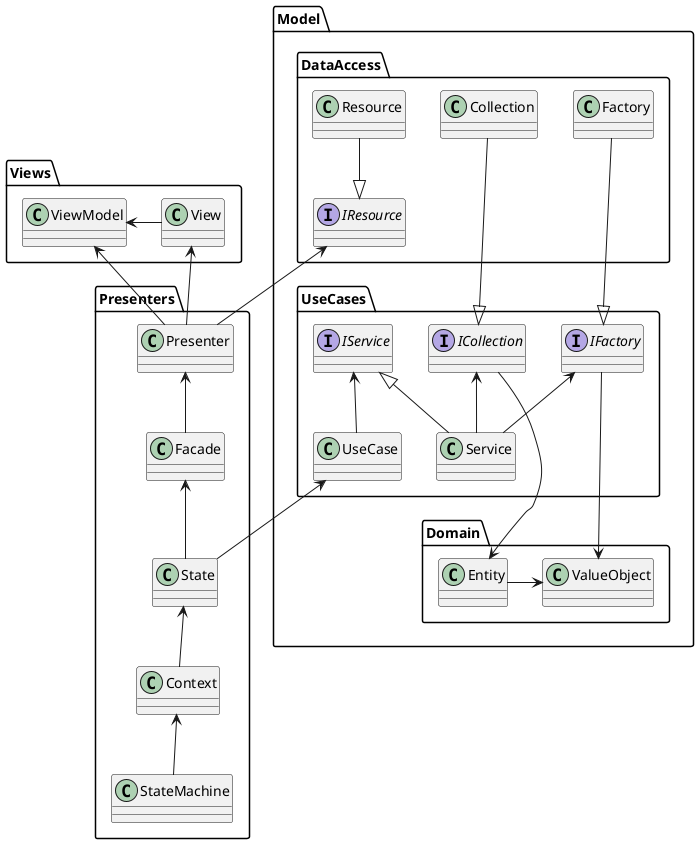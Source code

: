 ﻿@startuml
'https://plantuml.com/class-diagram

package Model{
    package DataAccess{
        class Collection
        class Factory
        interface IResource
        class Resource
        Resource --|> IResource
    }

    package UseCases{
        class Service
        class UseCase
        interface ICollection
        interface IFactory
        interface IService
        ICollection <-- Service
        IFactory <-- Service
        IService <|-- Service
        IService <-- UseCase
    }

    package Domain{
        class Entity
        class ValueObject
        ValueObject <-l- Entity
    }

    ICollection ---> Entity
    IFactory ---> ValueObject
    Collection ---|> ICollection
    Factory ---|> IFactory
}

package Presenters{
    class State
    class Context
    class StateMachine
    class Facade
    class Presenter
    UseCase <-- State
    Facade <-- State
    Presenter <-- Facade
    State <-- Context
    Context <-- StateMachine
}

package Views{
    class View
    class ViewModel
    ViewModel <- View
}

IResource <-- Presenter
View <-- Presenter
ViewModel <-- Presenter

@enduml